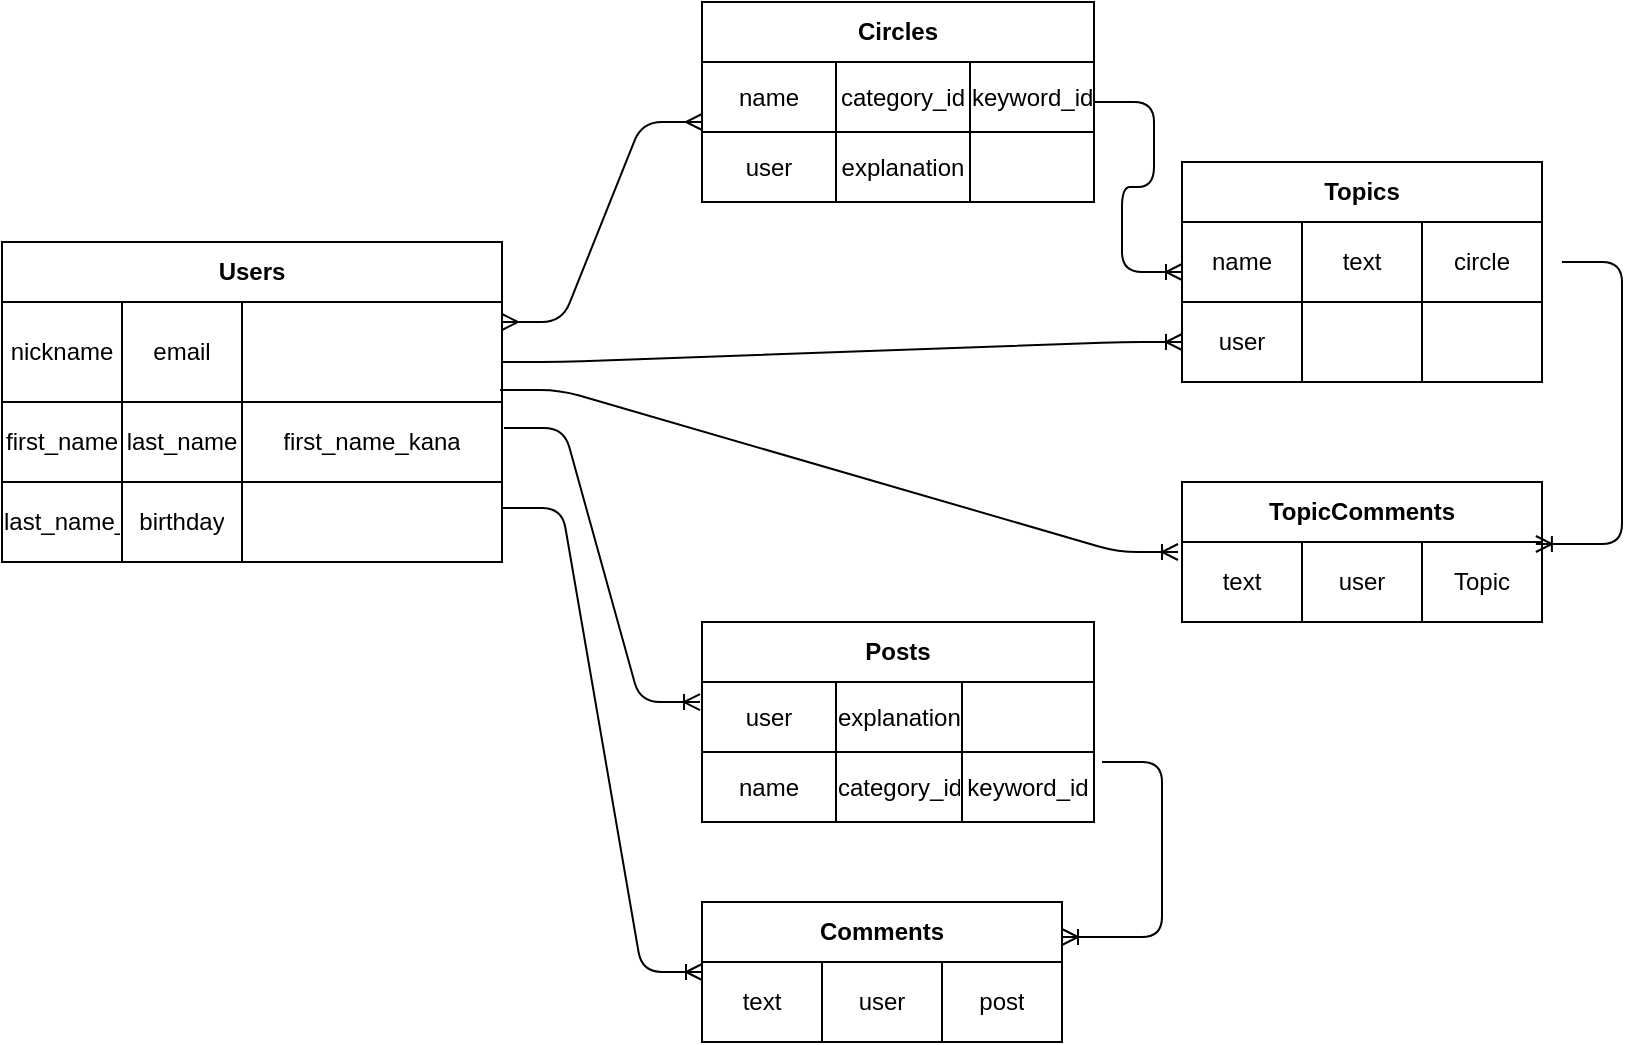 <mxfile version="13.10.0" type="embed" pages="2">
    <diagram id="viNpRvONrrMndNUtydGT" name="ページ1">
        <mxGraphModel dx="1132" dy="680" grid="1" gridSize="10" guides="1" tooltips="1" connect="1" arrows="0" fold="1" page="1" pageScale="1" pageWidth="827" pageHeight="1169" math="0" shadow="0">
            <root>
                <mxCell id="0"/>
                <mxCell id="1" parent="0"/>
                <mxCell id="51" value="Posts" style="shape=table;html=1;whiteSpace=wrap;startSize=30;container=1;collapsible=0;childLayout=tableLayout;fontStyle=1;align=center;" parent="1" vertex="1">
                    <mxGeometry x="360" y="360" width="196" height="100" as="geometry"/>
                </mxCell>
                <mxCell id="56" value="" style="shape=partialRectangle;html=1;whiteSpace=wrap;collapsible=0;dropTarget=0;pointerEvents=0;fillColor=none;top=0;left=0;bottom=0;right=0;points=[[0,0.5],[1,0.5]];portConstraint=eastwest;" parent="51" vertex="1">
                    <mxGeometry y="30" width="196" height="35" as="geometry"/>
                </mxCell>
                <mxCell id="57" value="&lt;span&gt;user&lt;/span&gt;" style="shape=partialRectangle;html=1;whiteSpace=wrap;connectable=0;fillColor=none;top=0;left=0;bottom=0;right=0;overflow=hidden;" parent="56" vertex="1">
                    <mxGeometry width="67" height="35" as="geometry"/>
                </mxCell>
                <mxCell id="58" value="explanation" style="shape=partialRectangle;html=1;whiteSpace=wrap;connectable=0;fillColor=none;top=0;left=0;bottom=0;right=0;overflow=hidden;" parent="56" vertex="1">
                    <mxGeometry x="67" width="63" height="35" as="geometry"/>
                </mxCell>
                <mxCell id="59" value="" style="shape=partialRectangle;html=1;whiteSpace=wrap;connectable=0;fillColor=none;top=0;left=0;bottom=0;right=0;overflow=hidden;" parent="56" vertex="1">
                    <mxGeometry x="130" width="66" height="35" as="geometry"/>
                </mxCell>
                <mxCell id="52" value="" style="shape=partialRectangle;html=1;whiteSpace=wrap;collapsible=0;dropTarget=0;pointerEvents=0;fillColor=none;top=0;left=0;bottom=0;right=0;points=[[0,0.5],[1,0.5]];portConstraint=eastwest;" parent="51" vertex="1">
                    <mxGeometry y="65" width="196" height="35" as="geometry"/>
                </mxCell>
                <mxCell id="53" value="name" style="shape=partialRectangle;html=1;whiteSpace=wrap;connectable=0;fillColor=none;top=0;left=0;bottom=0;right=0;overflow=hidden;" parent="52" vertex="1">
                    <mxGeometry width="67" height="35" as="geometry"/>
                </mxCell>
                <mxCell id="54" value="category_id" style="shape=partialRectangle;html=1;whiteSpace=wrap;connectable=0;fillColor=none;top=0;left=0;bottom=0;right=0;overflow=hidden;" parent="52" vertex="1">
                    <mxGeometry x="67" width="63" height="35" as="geometry"/>
                </mxCell>
                <mxCell id="55" value="keyword_id" style="shape=partialRectangle;html=1;whiteSpace=wrap;connectable=0;fillColor=none;top=0;left=0;bottom=0;right=0;overflow=hidden;" parent="52" vertex="1">
                    <mxGeometry x="130" width="66" height="35" as="geometry"/>
                </mxCell>
                <mxCell id="77" style="edgeStyle=orthogonalEdgeStyle;rounded=0;orthogonalLoop=1;jettySize=auto;html=1;endArrow=ERmany;endFill=0;" parent="1" source="28" target="60" edge="1">
                    <mxGeometry relative="1" as="geometry"/>
                </mxCell>
                <mxCell id="28" value="Users" style="shape=table;html=1;whiteSpace=wrap;startSize=30;container=1;collapsible=0;childLayout=tableLayout;fontStyle=1;align=center;" parent="1" vertex="1">
                    <mxGeometry x="10" y="170" width="250" height="160" as="geometry"/>
                </mxCell>
                <mxCell id="29" value="" style="shape=partialRectangle;html=1;whiteSpace=wrap;collapsible=0;dropTarget=0;pointerEvents=0;fillColor=none;top=0;left=0;bottom=0;right=0;points=[[0,0.5],[1,0.5]];portConstraint=eastwest;" parent="28" vertex="1">
                    <mxGeometry y="30" width="250" height="50" as="geometry"/>
                </mxCell>
                <mxCell id="30" value="nickname" style="shape=partialRectangle;html=1;whiteSpace=wrap;connectable=0;fillColor=none;top=0;left=0;bottom=0;right=0;overflow=hidden;" parent="29" vertex="1">
                    <mxGeometry width="60" height="50" as="geometry"/>
                </mxCell>
                <mxCell id="31" value="email" style="shape=partialRectangle;html=1;whiteSpace=wrap;connectable=0;fillColor=none;top=0;left=0;bottom=0;right=0;overflow=hidden;" parent="29" vertex="1">
                    <mxGeometry x="60" width="60" height="50" as="geometry"/>
                </mxCell>
                <mxCell id="32" value="&lt;font style=&quot;font-size: 12px&quot;&gt;encrypted_password&lt;/font&gt;" style="shape=partialRectangle;html=1;whiteSpace=wrap;connectable=0;fillColor=none;top=0;left=0;bottom=0;right=0;overflow=hidden;align=center;labelBackgroundColor=none;fontColor=#FFFFFF;" parent="29" vertex="1">
                    <mxGeometry x="120" width="130" height="50" as="geometry"/>
                </mxCell>
                <mxCell id="37" value="" style="shape=partialRectangle;html=1;whiteSpace=wrap;collapsible=0;dropTarget=0;pointerEvents=0;fillColor=none;top=0;left=0;bottom=0;right=0;points=[[0,0.5],[1,0.5]];portConstraint=eastwest;" parent="28" vertex="1">
                    <mxGeometry y="80" width="250" height="40" as="geometry"/>
                </mxCell>
                <mxCell id="38" value="first_name" style="shape=partialRectangle;html=1;whiteSpace=wrap;connectable=0;fillColor=none;top=0;left=0;bottom=0;right=0;overflow=hidden;" parent="37" vertex="1">
                    <mxGeometry width="60" height="40" as="geometry"/>
                </mxCell>
                <mxCell id="39" value="last_name" style="shape=partialRectangle;html=1;whiteSpace=wrap;connectable=0;fillColor=none;top=0;left=0;bottom=0;right=0;overflow=hidden;" parent="37" vertex="1">
                    <mxGeometry x="60" width="60" height="40" as="geometry"/>
                </mxCell>
                <mxCell id="40" value="first_name_kana" style="shape=partialRectangle;html=1;whiteSpace=wrap;connectable=0;fillColor=none;top=0;left=0;bottom=0;right=0;overflow=hidden;" parent="37" vertex="1">
                    <mxGeometry x="120" width="130" height="40" as="geometry"/>
                </mxCell>
                <mxCell id="33" value="" style="shape=partialRectangle;html=1;whiteSpace=wrap;collapsible=0;dropTarget=0;pointerEvents=0;fillColor=none;top=0;left=0;bottom=0;right=0;points=[[0,0.5],[1,0.5]];portConstraint=eastwest;" parent="28" vertex="1">
                    <mxGeometry y="120" width="250" height="40" as="geometry"/>
                </mxCell>
                <mxCell id="34" value="last_name_kana" style="shape=partialRectangle;html=1;whiteSpace=wrap;connectable=0;fillColor=none;top=0;left=0;bottom=0;right=0;overflow=hidden;" parent="33" vertex="1">
                    <mxGeometry width="60" height="40" as="geometry"/>
                </mxCell>
                <mxCell id="35" value="birthday" style="shape=partialRectangle;html=1;whiteSpace=wrap;connectable=0;fillColor=none;top=0;left=0;bottom=0;right=0;overflow=hidden;" parent="33" vertex="1">
                    <mxGeometry x="60" width="60" height="40" as="geometry"/>
                </mxCell>
                <mxCell id="36" value="" style="shape=partialRectangle;html=1;whiteSpace=wrap;connectable=0;fillColor=none;top=0;left=0;bottom=0;right=0;overflow=hidden;" parent="33" vertex="1">
                    <mxGeometry x="120" width="130" height="40" as="geometry"/>
                </mxCell>
                <mxCell id="78" value="Comments" style="shape=table;html=1;whiteSpace=wrap;startSize=30;container=1;collapsible=0;childLayout=tableLayout;fontStyle=1;align=center;" parent="1" vertex="1">
                    <mxGeometry x="360" y="500" width="180" height="70" as="geometry"/>
                </mxCell>
                <mxCell id="79" value="" style="shape=partialRectangle;html=1;whiteSpace=wrap;collapsible=0;dropTarget=0;pointerEvents=0;fillColor=none;top=0;left=0;bottom=0;right=0;points=[[0,0.5],[1,0.5]];portConstraint=eastwest;" parent="78" vertex="1">
                    <mxGeometry y="30" width="180" height="40" as="geometry"/>
                </mxCell>
                <mxCell id="80" value="text" style="shape=partialRectangle;html=1;whiteSpace=wrap;connectable=0;fillColor=none;top=0;left=0;bottom=0;right=0;overflow=hidden;" parent="79" vertex="1">
                    <mxGeometry width="60" height="40" as="geometry"/>
                </mxCell>
                <mxCell id="81" value="&lt;span&gt;user&lt;/span&gt;" style="shape=partialRectangle;html=1;whiteSpace=wrap;connectable=0;fillColor=none;top=0;left=0;bottom=0;right=0;overflow=hidden;" parent="79" vertex="1">
                    <mxGeometry x="60" width="60" height="40" as="geometry"/>
                </mxCell>
                <mxCell id="82" value="post" style="shape=partialRectangle;html=1;whiteSpace=wrap;connectable=0;fillColor=none;top=0;left=0;bottom=0;right=0;overflow=hidden;" parent="79" vertex="1">
                    <mxGeometry x="120" width="60" height="40" as="geometry"/>
                </mxCell>
                <mxCell id="107" style="edgeStyle=none;rounded=0;orthogonalLoop=1;jettySize=auto;html=1;endArrow=diamond;endFill=1;fontColor=#f0f0f0;" parent="1" source="87" edge="1">
                    <mxGeometry relative="1" as="geometry">
                        <mxPoint x="420" y="543" as="targetPoint"/>
                    </mxGeometry>
                </mxCell>
                <mxCell id="UamjhyJqqrVOk0MfnYA7-114" value="Circles" style="shape=table;html=1;whiteSpace=wrap;startSize=30;container=1;collapsible=0;childLayout=tableLayout;fontStyle=1;align=center;" vertex="1" parent="1">
                    <mxGeometry x="360" y="50" width="196" height="100" as="geometry"/>
                </mxCell>
                <mxCell id="UamjhyJqqrVOk0MfnYA7-115" value="" style="shape=partialRectangle;html=1;whiteSpace=wrap;collapsible=0;dropTarget=0;pointerEvents=0;fillColor=none;top=0;left=0;bottom=0;right=0;points=[[0,0.5],[1,0.5]];portConstraint=eastwest;" vertex="1" parent="UamjhyJqqrVOk0MfnYA7-114">
                    <mxGeometry y="30" width="196" height="35" as="geometry"/>
                </mxCell>
                <mxCell id="UamjhyJqqrVOk0MfnYA7-116" value="name" style="shape=partialRectangle;html=1;whiteSpace=wrap;connectable=0;fillColor=none;top=0;left=0;bottom=0;right=0;overflow=hidden;" vertex="1" parent="UamjhyJqqrVOk0MfnYA7-115">
                    <mxGeometry width="67" height="35" as="geometry"/>
                </mxCell>
                <mxCell id="UamjhyJqqrVOk0MfnYA7-117" value="category_id" style="shape=partialRectangle;html=1;whiteSpace=wrap;connectable=0;fillColor=none;top=0;left=0;bottom=0;right=0;overflow=hidden;" vertex="1" parent="UamjhyJqqrVOk0MfnYA7-115">
                    <mxGeometry x="67" width="67" height="35" as="geometry"/>
                </mxCell>
                <mxCell id="UamjhyJqqrVOk0MfnYA7-118" value="keyword_id" style="shape=partialRectangle;html=1;whiteSpace=wrap;connectable=0;fillColor=none;top=0;left=0;bottom=0;right=0;overflow=hidden;" vertex="1" parent="UamjhyJqqrVOk0MfnYA7-115">
                    <mxGeometry x="134" width="62" height="35" as="geometry"/>
                </mxCell>
                <mxCell id="UamjhyJqqrVOk0MfnYA7-119" value="" style="shape=partialRectangle;html=1;whiteSpace=wrap;collapsible=0;dropTarget=0;pointerEvents=0;fillColor=none;top=0;left=0;bottom=0;right=0;points=[[0,0.5],[1,0.5]];portConstraint=eastwest;" vertex="1" parent="UamjhyJqqrVOk0MfnYA7-114">
                    <mxGeometry y="65" width="196" height="35" as="geometry"/>
                </mxCell>
                <mxCell id="UamjhyJqqrVOk0MfnYA7-120" value="&lt;span&gt;user&lt;/span&gt;" style="shape=partialRectangle;html=1;whiteSpace=wrap;connectable=0;fillColor=none;top=0;left=0;bottom=0;right=0;overflow=hidden;" vertex="1" parent="UamjhyJqqrVOk0MfnYA7-119">
                    <mxGeometry width="67" height="35" as="geometry"/>
                </mxCell>
                <mxCell id="UamjhyJqqrVOk0MfnYA7-121" value="explanation" style="shape=partialRectangle;html=1;whiteSpace=wrap;connectable=0;fillColor=none;top=0;left=0;bottom=0;right=0;overflow=hidden;" vertex="1" parent="UamjhyJqqrVOk0MfnYA7-119">
                    <mxGeometry x="67" width="67" height="35" as="geometry"/>
                </mxCell>
                <mxCell id="UamjhyJqqrVOk0MfnYA7-122" value="" style="shape=partialRectangle;html=1;whiteSpace=wrap;connectable=0;fillColor=none;top=0;left=0;bottom=0;right=0;overflow=hidden;" vertex="1" parent="UamjhyJqqrVOk0MfnYA7-119">
                    <mxGeometry x="134" width="62" height="35" as="geometry"/>
                </mxCell>
                <mxCell id="UamjhyJqqrVOk0MfnYA7-123" value="Topics" style="shape=table;html=1;whiteSpace=wrap;startSize=30;container=1;collapsible=0;childLayout=tableLayout;fontStyle=1;align=center;" vertex="1" parent="1">
                    <mxGeometry x="600" y="130" width="180" height="110" as="geometry"/>
                </mxCell>
                <mxCell id="UamjhyJqqrVOk0MfnYA7-124" value="" style="shape=partialRectangle;html=1;whiteSpace=wrap;collapsible=0;dropTarget=0;pointerEvents=0;fillColor=none;top=0;left=0;bottom=0;right=0;points=[[0,0.5],[1,0.5]];portConstraint=eastwest;" vertex="1" parent="UamjhyJqqrVOk0MfnYA7-123">
                    <mxGeometry y="30" width="180" height="40" as="geometry"/>
                </mxCell>
                <mxCell id="UamjhyJqqrVOk0MfnYA7-125" value="name" style="shape=partialRectangle;html=1;whiteSpace=wrap;connectable=0;fillColor=none;top=0;left=0;bottom=0;right=0;overflow=hidden;" vertex="1" parent="UamjhyJqqrVOk0MfnYA7-124">
                    <mxGeometry width="60" height="40" as="geometry"/>
                </mxCell>
                <mxCell id="UamjhyJqqrVOk0MfnYA7-126" value="&lt;span&gt;text&lt;/span&gt;" style="shape=partialRectangle;html=1;whiteSpace=wrap;connectable=0;fillColor=none;top=0;left=0;bottom=0;right=0;overflow=hidden;" vertex="1" parent="UamjhyJqqrVOk0MfnYA7-124">
                    <mxGeometry x="60" width="60" height="40" as="geometry"/>
                </mxCell>
                <mxCell id="UamjhyJqqrVOk0MfnYA7-127" value="&lt;span&gt;circle&lt;/span&gt;" style="shape=partialRectangle;html=1;whiteSpace=wrap;connectable=0;fillColor=none;top=0;left=0;bottom=0;right=0;overflow=hidden;" vertex="1" parent="UamjhyJqqrVOk0MfnYA7-124">
                    <mxGeometry x="120" width="60" height="40" as="geometry"/>
                </mxCell>
                <mxCell id="UamjhyJqqrVOk0MfnYA7-144" style="shape=partialRectangle;html=1;whiteSpace=wrap;collapsible=0;dropTarget=0;pointerEvents=0;fillColor=none;top=0;left=0;bottom=0;right=0;points=[[0,0.5],[1,0.5]];portConstraint=eastwest;" vertex="1" parent="UamjhyJqqrVOk0MfnYA7-123">
                    <mxGeometry y="70" width="180" height="40" as="geometry"/>
                </mxCell>
                <mxCell id="UamjhyJqqrVOk0MfnYA7-145" value="&lt;span&gt;user&lt;/span&gt;" style="shape=partialRectangle;html=1;whiteSpace=wrap;connectable=0;fillColor=none;top=0;left=0;bottom=0;right=0;overflow=hidden;" vertex="1" parent="UamjhyJqqrVOk0MfnYA7-144">
                    <mxGeometry width="60" height="40" as="geometry"/>
                </mxCell>
                <mxCell id="UamjhyJqqrVOk0MfnYA7-146" style="shape=partialRectangle;html=1;whiteSpace=wrap;connectable=0;fillColor=none;top=0;left=0;bottom=0;right=0;overflow=hidden;" vertex="1" parent="UamjhyJqqrVOk0MfnYA7-144">
                    <mxGeometry x="60" width="60" height="40" as="geometry"/>
                </mxCell>
                <mxCell id="UamjhyJqqrVOk0MfnYA7-147" style="shape=partialRectangle;html=1;whiteSpace=wrap;connectable=0;fillColor=none;top=0;left=0;bottom=0;right=0;overflow=hidden;" vertex="1" parent="UamjhyJqqrVOk0MfnYA7-144">
                    <mxGeometry x="120" width="60" height="40" as="geometry"/>
                </mxCell>
                <mxCell id="UamjhyJqqrVOk0MfnYA7-139" value="" style="edgeStyle=entityRelationEdgeStyle;fontSize=12;html=1;endArrow=ERmany;startArrow=ERmany;" edge="1" parent="1">
                    <mxGeometry width="100" height="100" relative="1" as="geometry">
                        <mxPoint x="260" y="210" as="sourcePoint"/>
                        <mxPoint x="360" y="110" as="targetPoint"/>
                    </mxGeometry>
                </mxCell>
                <mxCell id="UamjhyJqqrVOk0MfnYA7-140" value="" style="edgeStyle=entityRelationEdgeStyle;fontSize=12;html=1;endArrow=ERoneToMany;exitX=1.004;exitY=0.325;exitDx=0;exitDy=0;exitPerimeter=0;entryX=-0.005;entryY=0.286;entryDx=0;entryDy=0;entryPerimeter=0;" edge="1" parent="1" source="37" target="56">
                    <mxGeometry width="100" height="100" relative="1" as="geometry">
                        <mxPoint x="440" y="370" as="sourcePoint"/>
                        <mxPoint x="360" y="290" as="targetPoint"/>
                    </mxGeometry>
                </mxCell>
                <mxCell id="UamjhyJqqrVOk0MfnYA7-141" value="" style="edgeStyle=entityRelationEdgeStyle;fontSize=12;html=1;endArrow=ERoneToMany;exitX=1;exitY=0.325;exitDx=0;exitDy=0;exitPerimeter=0;entryX=0;entryY=0.5;entryDx=0;entryDy=0;" edge="1" parent="1" source="33" target="78">
                    <mxGeometry width="100" height="100" relative="1" as="geometry">
                        <mxPoint x="440" y="370" as="sourcePoint"/>
                        <mxPoint x="540" y="270" as="targetPoint"/>
                    </mxGeometry>
                </mxCell>
                <mxCell id="UamjhyJqqrVOk0MfnYA7-142" value="" style="edgeStyle=entityRelationEdgeStyle;fontSize=12;html=1;endArrow=ERoneToMany;entryX=1;entryY=0.25;entryDx=0;entryDy=0;" edge="1" parent="1" target="78">
                    <mxGeometry width="100" height="100" relative="1" as="geometry">
                        <mxPoint x="560" y="430" as="sourcePoint"/>
                        <mxPoint x="430" y="500" as="targetPoint"/>
                    </mxGeometry>
                </mxCell>
                <mxCell id="UamjhyJqqrVOk0MfnYA7-143" value="" style="edgeStyle=entityRelationEdgeStyle;fontSize=12;html=1;endArrow=ERoneToMany;entryX=0;entryY=0.5;entryDx=0;entryDy=0;" edge="1" parent="1" target="UamjhyJqqrVOk0MfnYA7-123">
                    <mxGeometry width="100" height="100" relative="1" as="geometry">
                        <mxPoint x="556" y="100" as="sourcePoint"/>
                        <mxPoint x="656" as="targetPoint"/>
                    </mxGeometry>
                </mxCell>
                <mxCell id="UamjhyJqqrVOk0MfnYA7-148" value="TopicComments" style="shape=table;html=1;whiteSpace=wrap;startSize=30;container=1;collapsible=0;childLayout=tableLayout;fontStyle=1;align=center;" vertex="1" parent="1">
                    <mxGeometry x="600" y="290" width="180" height="70" as="geometry"/>
                </mxCell>
                <mxCell id="UamjhyJqqrVOk0MfnYA7-149" value="" style="shape=partialRectangle;html=1;whiteSpace=wrap;collapsible=0;dropTarget=0;pointerEvents=0;fillColor=none;top=0;left=0;bottom=0;right=0;points=[[0,0.5],[1,0.5]];portConstraint=eastwest;" vertex="1" parent="UamjhyJqqrVOk0MfnYA7-148">
                    <mxGeometry y="30" width="180" height="40" as="geometry"/>
                </mxCell>
                <mxCell id="UamjhyJqqrVOk0MfnYA7-150" value="text" style="shape=partialRectangle;html=1;whiteSpace=wrap;connectable=0;fillColor=none;top=0;left=0;bottom=0;right=0;overflow=hidden;" vertex="1" parent="UamjhyJqqrVOk0MfnYA7-149">
                    <mxGeometry width="60" height="40" as="geometry"/>
                </mxCell>
                <mxCell id="UamjhyJqqrVOk0MfnYA7-151" value="&lt;span&gt;user&lt;/span&gt;" style="shape=partialRectangle;html=1;whiteSpace=wrap;connectable=0;fillColor=none;top=0;left=0;bottom=0;right=0;overflow=hidden;" vertex="1" parent="UamjhyJqqrVOk0MfnYA7-149">
                    <mxGeometry x="60" width="60" height="40" as="geometry"/>
                </mxCell>
                <mxCell id="UamjhyJqqrVOk0MfnYA7-152" value="Topic" style="shape=partialRectangle;html=1;whiteSpace=wrap;connectable=0;fillColor=none;top=0;left=0;bottom=0;right=0;overflow=hidden;" vertex="1" parent="UamjhyJqqrVOk0MfnYA7-149">
                    <mxGeometry x="120" width="60" height="40" as="geometry"/>
                </mxCell>
                <mxCell id="UamjhyJqqrVOk0MfnYA7-153" value="" style="edgeStyle=entityRelationEdgeStyle;fontSize=12;html=1;endArrow=ERoneToMany;entryX=0.983;entryY=0.025;entryDx=0;entryDy=0;entryPerimeter=0;" edge="1" parent="1" target="UamjhyJqqrVOk0MfnYA7-149">
                    <mxGeometry width="100" height="100" relative="1" as="geometry">
                        <mxPoint x="790" y="180" as="sourcePoint"/>
                        <mxPoint x="910" y="20" as="targetPoint"/>
                    </mxGeometry>
                </mxCell>
                <mxCell id="UamjhyJqqrVOk0MfnYA7-154" value="" style="edgeStyle=entityRelationEdgeStyle;fontSize=12;html=1;endArrow=ERoneToMany;exitX=0.996;exitY=0.88;exitDx=0;exitDy=0;exitPerimeter=0;entryX=-0.011;entryY=0.125;entryDx=0;entryDy=0;entryPerimeter=0;" edge="1" parent="1" source="29" target="UamjhyJqqrVOk0MfnYA7-149">
                    <mxGeometry width="100" height="100" relative="1" as="geometry">
                        <mxPoint x="400" y="370" as="sourcePoint"/>
                        <mxPoint x="500" y="270" as="targetPoint"/>
                    </mxGeometry>
                </mxCell>
                <mxCell id="UamjhyJqqrVOk0MfnYA7-160" value="" style="edgeStyle=entityRelationEdgeStyle;fontSize=12;html=1;endArrow=ERoneToMany;entryX=0;entryY=0.5;entryDx=0;entryDy=0;" edge="1" parent="1" target="UamjhyJqqrVOk0MfnYA7-144">
                    <mxGeometry width="100" height="100" relative="1" as="geometry">
                        <mxPoint x="260" y="230" as="sourcePoint"/>
                        <mxPoint x="360" y="130" as="targetPoint"/>
                    </mxGeometry>
                </mxCell>
            </root>
        </mxGraphModel>
    </diagram>
    <diagram id="dV_mccvfA2qwMGg88LHn" name="ページ2">
        <mxGraphModel dx="1173" dy="680" grid="1" gridSize="10" guides="1" tooltips="1" connect="1" arrows="1" fold="1" page="1" pageScale="1" pageWidth="827" pageHeight="1169" math="0" shadow="0">
            <root>
                <mxCell id="8kGAdIe0sv_dIkPymf_a-0"/>
                <mxCell id="8kGAdIe0sv_dIkPymf_a-1" parent="8kGAdIe0sv_dIkPymf_a-0"/>
            </root>
        </mxGraphModel>
    </diagram>
</mxfile>